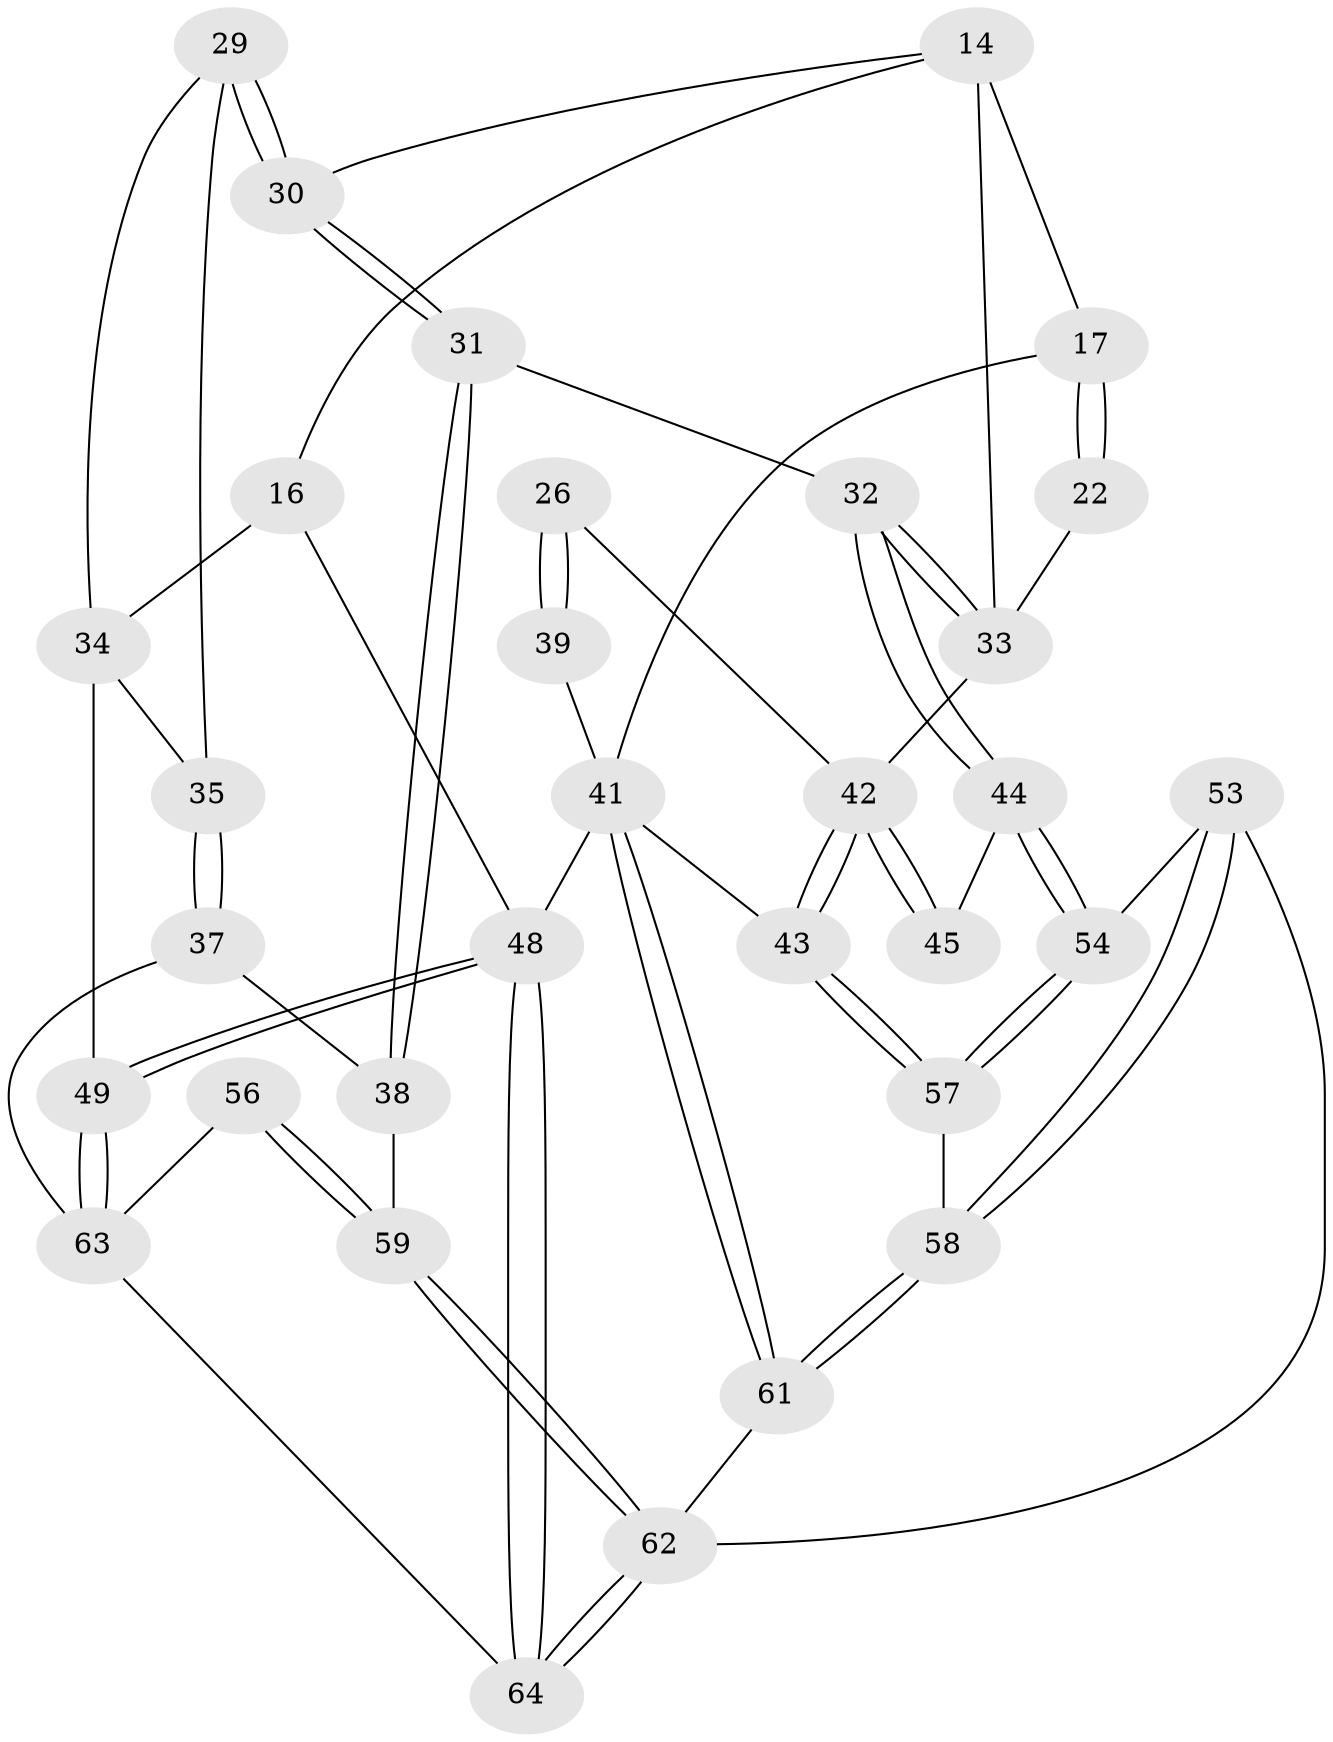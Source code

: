 // original degree distribution, {3: 0.03125, 5: 0.53125, 4: 0.234375, 6: 0.203125}
// Generated by graph-tools (version 1.1) at 2025/01/03/09/25 05:01:33]
// undirected, 32 vertices, 72 edges
graph export_dot {
graph [start="1"]
  node [color=gray90,style=filled];
  14 [pos="+0.4342280909684911+0.12791230799545025",super="+10"];
  16 [pos="+0.7904930150940958+0.14449410075214913",super="+8"];
  17 [pos="+0.2519800004547193+0.08480122946846831",super="+15"];
  22 [pos="+0.32733860930367403+0.22292032491754668"];
  26 [pos="+0.16753940720666582+0.2637556267467876"];
  29 [pos="+0.7807956967109347+0.30904566509012493"];
  30 [pos="+0.6475224854706598+0.38713943920010574"];
  31 [pos="+0.6406540890724808+0.41141150774271745"];
  32 [pos="+0.5752414281115885+0.42120270301908286"];
  33 [pos="+0.5060400600798728+0.35936767897748706",super="+21+23"];
  34 [pos="+1+0.2914642508082506",super="+19+12+20"];
  35 [pos="+0.871872863515496+0.31229921083663703"];
  37 [pos="+0.7490136919501814+0.5144410781661486"];
  38 [pos="+0.7172802233900117+0.4942628617001134"];
  39 [pos="+0+0.21264500016630514",super="+28+27"];
  41 [pos="+0+1",super="+3+40+18"];
  42 [pos="+0.01301296992374138+0.5375899442744644",super="+25+24"];
  43 [pos="+0+0.6568040545735703"];
  44 [pos="+0.387248969467275+0.5477787236752215"];
  45 [pos="+0.3287943418477239+0.485767223560786"];
  48 [pos="+1+1",super="+2"];
  49 [pos="+1+1",super="+46+36+13"];
  53 [pos="+0.39966971054520606+0.5961569771140041"];
  54 [pos="+0.38380378293662887+0.5650311614665233"];
  56 [pos="+0.7218713125540822+0.7871451773626051"];
  57 [pos="+0.22236010514065171+0.6612029421973964"];
  58 [pos="+0.2886140136520195+0.8195015235398405"];
  59 [pos="+0.6386070915021056+0.8396577793373524",super="+51+50"];
  61 [pos="+0.36013842184441647+1"];
  62 [pos="+0.43774988346353894+1",super="+60"];
  63 [pos="+0.8044937763157636+0.8700731499617161",super="+55+47"];
  64 [pos="+0.6985432526263647+1"];
  14 -- 17 [weight=2];
  14 -- 30;
  14 -- 33;
  14 -- 16;
  16 -- 48;
  16 -- 34 [weight=3];
  17 -- 22;
  17 -- 22;
  17 -- 41 [weight=2];
  22 -- 33 [weight=2];
  26 -- 39 [weight=2];
  26 -- 39;
  26 -- 42;
  29 -- 30;
  29 -- 30;
  29 -- 35;
  29 -- 34;
  30 -- 31;
  30 -- 31;
  31 -- 32;
  31 -- 38;
  31 -- 38;
  32 -- 33;
  32 -- 33;
  32 -- 44;
  32 -- 44;
  33 -- 42;
  34 -- 35;
  34 -- 49 [weight=2];
  35 -- 37;
  35 -- 37;
  37 -- 38;
  37 -- 63;
  38 -- 59;
  39 -- 41 [weight=3];
  41 -- 61;
  41 -- 61;
  41 -- 48 [weight=2];
  41 -- 43;
  42 -- 43;
  42 -- 43;
  42 -- 45 [weight=2];
  42 -- 45;
  43 -- 57;
  43 -- 57;
  44 -- 45;
  44 -- 54;
  44 -- 54;
  48 -- 49 [weight=2];
  48 -- 49;
  48 -- 64;
  48 -- 64;
  49 -- 63 [weight=2];
  49 -- 63;
  53 -- 54;
  53 -- 58;
  53 -- 58;
  53 -- 62;
  54 -- 57;
  54 -- 57;
  56 -- 59 [weight=2];
  56 -- 59;
  56 -- 63;
  57 -- 58;
  58 -- 61;
  58 -- 61;
  59 -- 62 [weight=2];
  59 -- 62;
  61 -- 62;
  62 -- 64;
  62 -- 64;
  63 -- 64;
}
